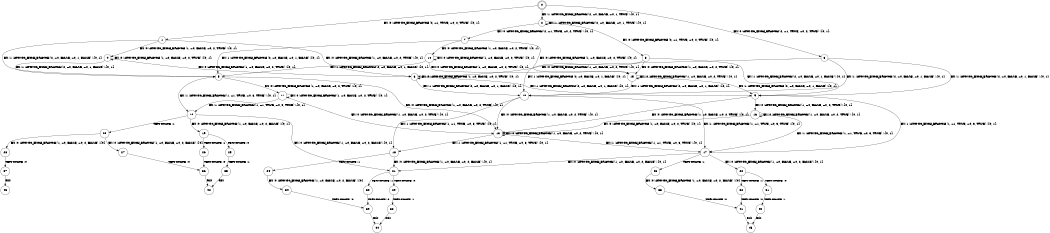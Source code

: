 digraph BCG {
size = "7, 10.5";
center = TRUE;
node [shape = circle];
0 [peripheries = 2];
0 -> 1 [label = "EX !0 !ATOMIC_EXCH_BRANCH (2, +1, TRUE, +0, 2, TRUE) !{0, 1}"];
0 -> 2 [label = "EX !1 !ATOMIC_EXCH_BRANCH (2, +0, FALSE, +0, 1, TRUE) !{0, 1}"];
0 -> 3 [label = "EX !0 !ATOMIC_EXCH_BRANCH (2, +1, TRUE, +0, 2, TRUE) !{0, 1}"];
1 -> 4 [label = "EX !0 !ATOMIC_EXCH_BRANCH (1, +0, FALSE, +0, 2, TRUE) !{0, 1}"];
1 -> 5 [label = "EX !1 !ATOMIC_EXCH_BRANCH (2, +0, FALSE, +0, 1, FALSE) !{0, 1}"];
1 -> 6 [label = "EX !0 !ATOMIC_EXCH_BRANCH (1, +0, FALSE, +0, 2, TRUE) !{0, 1}"];
2 -> 2 [label = "EX !1 !ATOMIC_EXCH_BRANCH (2, +0, FALSE, +0, 1, TRUE) !{0, 1}"];
2 -> 7 [label = "EX !0 !ATOMIC_EXCH_BRANCH (2, +1, TRUE, +0, 2, TRUE) !{0, 1}"];
2 -> 8 [label = "EX !0 !ATOMIC_EXCH_BRANCH (2, +1, TRUE, +0, 2, TRUE) !{0, 1}"];
3 -> 9 [label = "EX !1 !ATOMIC_EXCH_BRANCH (2, +0, FALSE, +0, 1, FALSE) !{0, 1}"];
3 -> 6 [label = "EX !0 !ATOMIC_EXCH_BRANCH (1, +0, FALSE, +0, 2, TRUE) !{0, 1}"];
3 -> 10 [label = "EX !1 !ATOMIC_EXCH_BRANCH (2, +0, FALSE, +0, 1, FALSE) !{0, 1}"];
4 -> 4 [label = "EX !0 !ATOMIC_EXCH_BRANCH (1, +0, FALSE, +0, 2, TRUE) !{0, 1}"];
4 -> 5 [label = "EX !1 !ATOMIC_EXCH_BRANCH (2, +0, FALSE, +0, 1, FALSE) !{0, 1}"];
4 -> 6 [label = "EX !0 !ATOMIC_EXCH_BRANCH (1, +0, FALSE, +0, 2, TRUE) !{0, 1}"];
5 -> 11 [label = "EX !0 !ATOMIC_EXCH_BRANCH (1, +0, FALSE, +0, 2, TRUE) !{0, 1}"];
5 -> 12 [label = "EX !1 !ATOMIC_EXCH_BRANCH (1, +1, TRUE, +0, 3, TRUE) !{0, 1}"];
5 -> 13 [label = "EX !0 !ATOMIC_EXCH_BRANCH (1, +0, FALSE, +0, 2, TRUE) !{0, 1}"];
6 -> 9 [label = "EX !1 !ATOMIC_EXCH_BRANCH (2, +0, FALSE, +0, 1, FALSE) !{0, 1}"];
6 -> 6 [label = "EX !0 !ATOMIC_EXCH_BRANCH (1, +0, FALSE, +0, 2, TRUE) !{0, 1}"];
6 -> 10 [label = "EX !1 !ATOMIC_EXCH_BRANCH (2, +0, FALSE, +0, 1, FALSE) !{0, 1}"];
7 -> 14 [label = "EX !0 !ATOMIC_EXCH_BRANCH (1, +0, FALSE, +0, 2, TRUE) !{0, 1}"];
7 -> 5 [label = "EX !1 !ATOMIC_EXCH_BRANCH (2, +0, FALSE, +0, 1, FALSE) !{0, 1}"];
7 -> 15 [label = "EX !0 !ATOMIC_EXCH_BRANCH (1, +0, FALSE, +0, 2, TRUE) !{0, 1}"];
8 -> 9 [label = "EX !1 !ATOMIC_EXCH_BRANCH (2, +0, FALSE, +0, 1, FALSE) !{0, 1}"];
8 -> 15 [label = "EX !0 !ATOMIC_EXCH_BRANCH (1, +0, FALSE, +0, 2, TRUE) !{0, 1}"];
8 -> 10 [label = "EX !1 !ATOMIC_EXCH_BRANCH (2, +0, FALSE, +0, 1, FALSE) !{0, 1}"];
9 -> 16 [label = "EX !0 !ATOMIC_EXCH_BRANCH (1, +0, FALSE, +0, 2, TRUE) !{0, 1}"];
9 -> 17 [label = "EX !1 !ATOMIC_EXCH_BRANCH (1, +1, TRUE, +0, 3, TRUE) !{0, 1}"];
9 -> 13 [label = "EX !0 !ATOMIC_EXCH_BRANCH (1, +0, FALSE, +0, 2, TRUE) !{0, 1}"];
10 -> 17 [label = "EX !1 !ATOMIC_EXCH_BRANCH (1, +1, TRUE, +0, 3, TRUE) !{0, 1}"];
10 -> 13 [label = "EX !0 !ATOMIC_EXCH_BRANCH (1, +0, FALSE, +0, 2, TRUE) !{0, 1}"];
10 -> 18 [label = "EX !1 !ATOMIC_EXCH_BRANCH (1, +1, TRUE, +0, 3, TRUE) !{0, 1}"];
11 -> 11 [label = "EX !0 !ATOMIC_EXCH_BRANCH (1, +0, FALSE, +0, 2, TRUE) !{0, 1}"];
11 -> 12 [label = "EX !1 !ATOMIC_EXCH_BRANCH (1, +1, TRUE, +0, 3, TRUE) !{0, 1}"];
11 -> 13 [label = "EX !0 !ATOMIC_EXCH_BRANCH (1, +0, FALSE, +0, 2, TRUE) !{0, 1}"];
12 -> 19 [label = "EX !0 !ATOMIC_EXCH_BRANCH (1, +0, FALSE, +0, 2, FALSE) !{0, 1}"];
12 -> 20 [label = "TERMINATE !1"];
12 -> 21 [label = "EX !0 !ATOMIC_EXCH_BRANCH (1, +0, FALSE, +0, 2, FALSE) !{0, 1}"];
13 -> 17 [label = "EX !1 !ATOMIC_EXCH_BRANCH (1, +1, TRUE, +0, 3, TRUE) !{0, 1}"];
13 -> 13 [label = "EX !0 !ATOMIC_EXCH_BRANCH (1, +0, FALSE, +0, 2, TRUE) !{0, 1}"];
13 -> 18 [label = "EX !1 !ATOMIC_EXCH_BRANCH (1, +1, TRUE, +0, 3, TRUE) !{0, 1}"];
14 -> 14 [label = "EX !0 !ATOMIC_EXCH_BRANCH (1, +0, FALSE, +0, 2, TRUE) !{0, 1}"];
14 -> 5 [label = "EX !1 !ATOMIC_EXCH_BRANCH (2, +0, FALSE, +0, 1, FALSE) !{0, 1}"];
14 -> 15 [label = "EX !0 !ATOMIC_EXCH_BRANCH (1, +0, FALSE, +0, 2, TRUE) !{0, 1}"];
15 -> 9 [label = "EX !1 !ATOMIC_EXCH_BRANCH (2, +0, FALSE, +0, 1, FALSE) !{0, 1}"];
15 -> 15 [label = "EX !0 !ATOMIC_EXCH_BRANCH (1, +0, FALSE, +0, 2, TRUE) !{0, 1}"];
15 -> 10 [label = "EX !1 !ATOMIC_EXCH_BRANCH (2, +0, FALSE, +0, 1, FALSE) !{0, 1}"];
16 -> 16 [label = "EX !0 !ATOMIC_EXCH_BRANCH (1, +0, FALSE, +0, 2, TRUE) !{0, 1}"];
16 -> 17 [label = "EX !1 !ATOMIC_EXCH_BRANCH (1, +1, TRUE, +0, 3, TRUE) !{0, 1}"];
16 -> 13 [label = "EX !0 !ATOMIC_EXCH_BRANCH (1, +0, FALSE, +0, 2, TRUE) !{0, 1}"];
17 -> 22 [label = "EX !0 !ATOMIC_EXCH_BRANCH (1, +0, FALSE, +0, 2, FALSE) !{0, 1}"];
17 -> 23 [label = "TERMINATE !1"];
17 -> 21 [label = "EX !0 !ATOMIC_EXCH_BRANCH (1, +0, FALSE, +0, 2, FALSE) !{0, 1}"];
18 -> 21 [label = "EX !0 !ATOMIC_EXCH_BRANCH (1, +0, FALSE, +0, 2, FALSE) !{0, 1}"];
18 -> 24 [label = "TERMINATE !1"];
19 -> 25 [label = "TERMINATE !0"];
19 -> 26 [label = "TERMINATE !1"];
20 -> 27 [label = "EX !0 !ATOMIC_EXCH_BRANCH (1, +0, FALSE, +0, 2, FALSE) !{0}"];
20 -> 28 [label = "EX !0 !ATOMIC_EXCH_BRANCH (1, +0, FALSE, +0, 2, FALSE) !{0}"];
21 -> 29 [label = "TERMINATE !0"];
21 -> 30 [label = "TERMINATE !1"];
22 -> 31 [label = "TERMINATE !0"];
22 -> 32 [label = "TERMINATE !1"];
23 -> 33 [label = "EX !0 !ATOMIC_EXCH_BRANCH (1, +0, FALSE, +0, 2, FALSE) !{0}"];
24 -> 34 [label = "EX !0 !ATOMIC_EXCH_BRANCH (1, +0, FALSE, +0, 2, FALSE) !{0}"];
25 -> 35 [label = "TERMINATE !1"];
26 -> 36 [label = "TERMINATE !0"];
27 -> 36 [label = "TERMINATE !0"];
28 -> 37 [label = "TERMINATE !0"];
29 -> 38 [label = "TERMINATE !1"];
30 -> 39 [label = "TERMINATE !0"];
31 -> 40 [label = "TERMINATE !1"];
32 -> 41 [label = "TERMINATE !0"];
33 -> 41 [label = "TERMINATE !0"];
34 -> 39 [label = "TERMINATE !0"];
35 -> 42 [label = "exit"];
36 -> 42 [label = "exit"];
37 -> 43 [label = "exit"];
38 -> 44 [label = "exit"];
39 -> 44 [label = "exit"];
40 -> 45 [label = "exit"];
41 -> 45 [label = "exit"];
}
